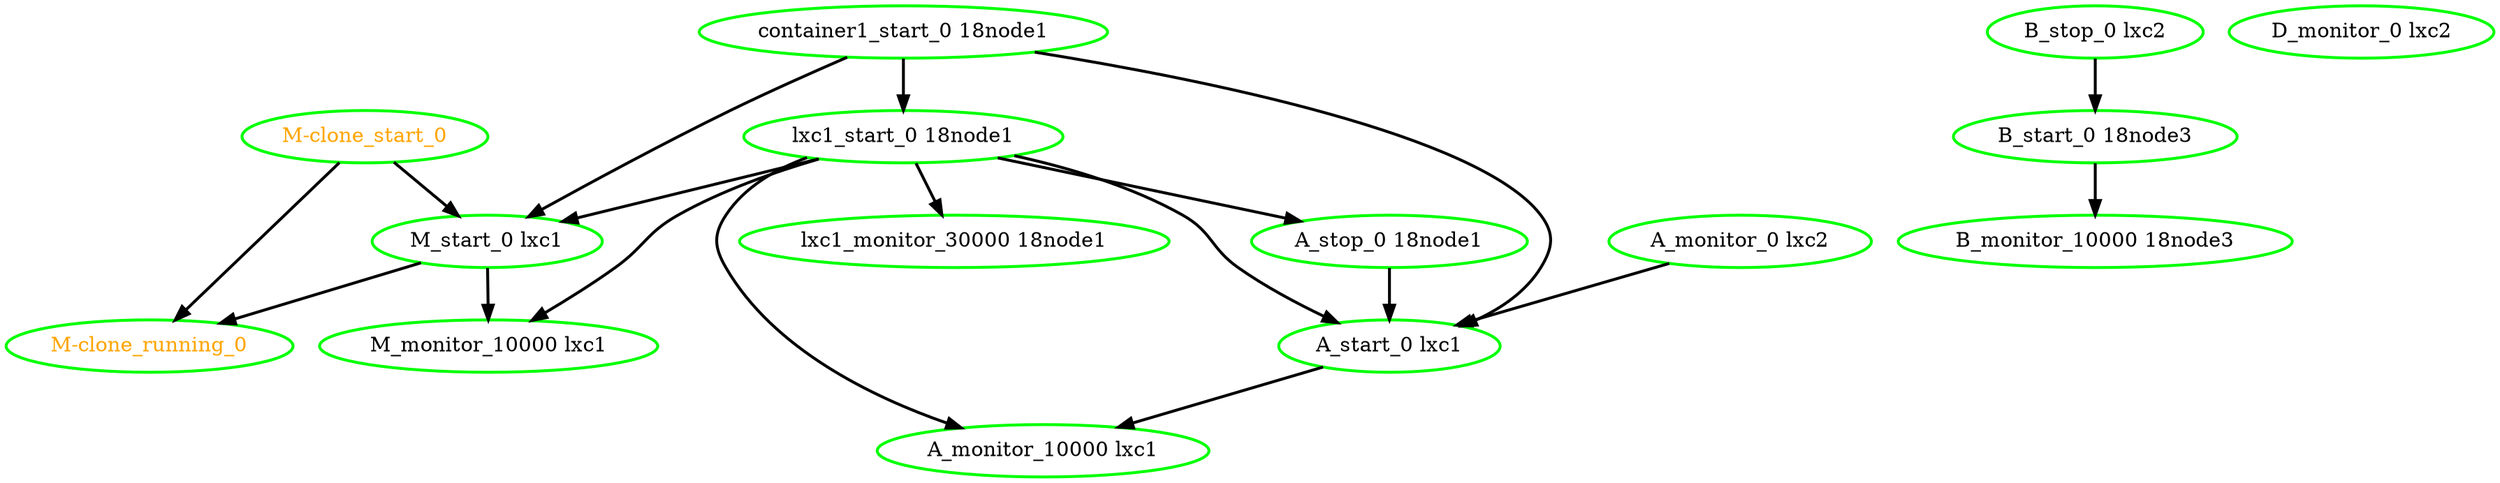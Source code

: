 digraph "g" {
"A_monitor_0 lxc2" -> "A_start_0 lxc1" [ style = bold]
"A_monitor_0 lxc2" [ style=bold color="green" fontcolor="black"]
"A_monitor_10000 lxc1" [ style=bold color="green" fontcolor="black"]
"A_start_0 lxc1" -> "A_monitor_10000 lxc1" [ style = bold]
"A_start_0 lxc1" [ style=bold color="green" fontcolor="black"]
"A_stop_0 18node1" -> "A_start_0 lxc1" [ style = bold]
"A_stop_0 18node1" [ style=bold color="green" fontcolor="black"]
"B_monitor_10000 18node3" [ style=bold color="green" fontcolor="black"]
"B_start_0 18node3" -> "B_monitor_10000 18node3" [ style = bold]
"B_start_0 18node3" [ style=bold color="green" fontcolor="black"]
"B_stop_0 lxc2" -> "B_start_0 18node3" [ style = bold]
"B_stop_0 lxc2" [ style=bold color="green" fontcolor="black"]
"D_monitor_0 lxc2" [ style=bold color="green" fontcolor="black"]
"M-clone_running_0" [ style=bold color="green" fontcolor="orange"]
"M-clone_start_0" -> "M-clone_running_0" [ style = bold]
"M-clone_start_0" -> "M_start_0 lxc1" [ style = bold]
"M-clone_start_0" [ style=bold color="green" fontcolor="orange"]
"M_monitor_10000 lxc1" [ style=bold color="green" fontcolor="black"]
"M_start_0 lxc1" -> "M-clone_running_0" [ style = bold]
"M_start_0 lxc1" -> "M_monitor_10000 lxc1" [ style = bold]
"M_start_0 lxc1" [ style=bold color="green" fontcolor="black"]
"container1_start_0 18node1" -> "A_start_0 lxc1" [ style = bold]
"container1_start_0 18node1" -> "M_start_0 lxc1" [ style = bold]
"container1_start_0 18node1" -> "lxc1_start_0 18node1" [ style = bold]
"container1_start_0 18node1" [ style=bold color="green" fontcolor="black"]
"lxc1_monitor_30000 18node1" [ style=bold color="green" fontcolor="black"]
"lxc1_start_0 18node1" -> "A_monitor_10000 lxc1" [ style = bold]
"lxc1_start_0 18node1" -> "A_start_0 lxc1" [ style = bold]
"lxc1_start_0 18node1" -> "A_stop_0 18node1" [ style = bold]
"lxc1_start_0 18node1" -> "M_monitor_10000 lxc1" [ style = bold]
"lxc1_start_0 18node1" -> "M_start_0 lxc1" [ style = bold]
"lxc1_start_0 18node1" -> "lxc1_monitor_30000 18node1" [ style = bold]
"lxc1_start_0 18node1" [ style=bold color="green" fontcolor="black"]
}
